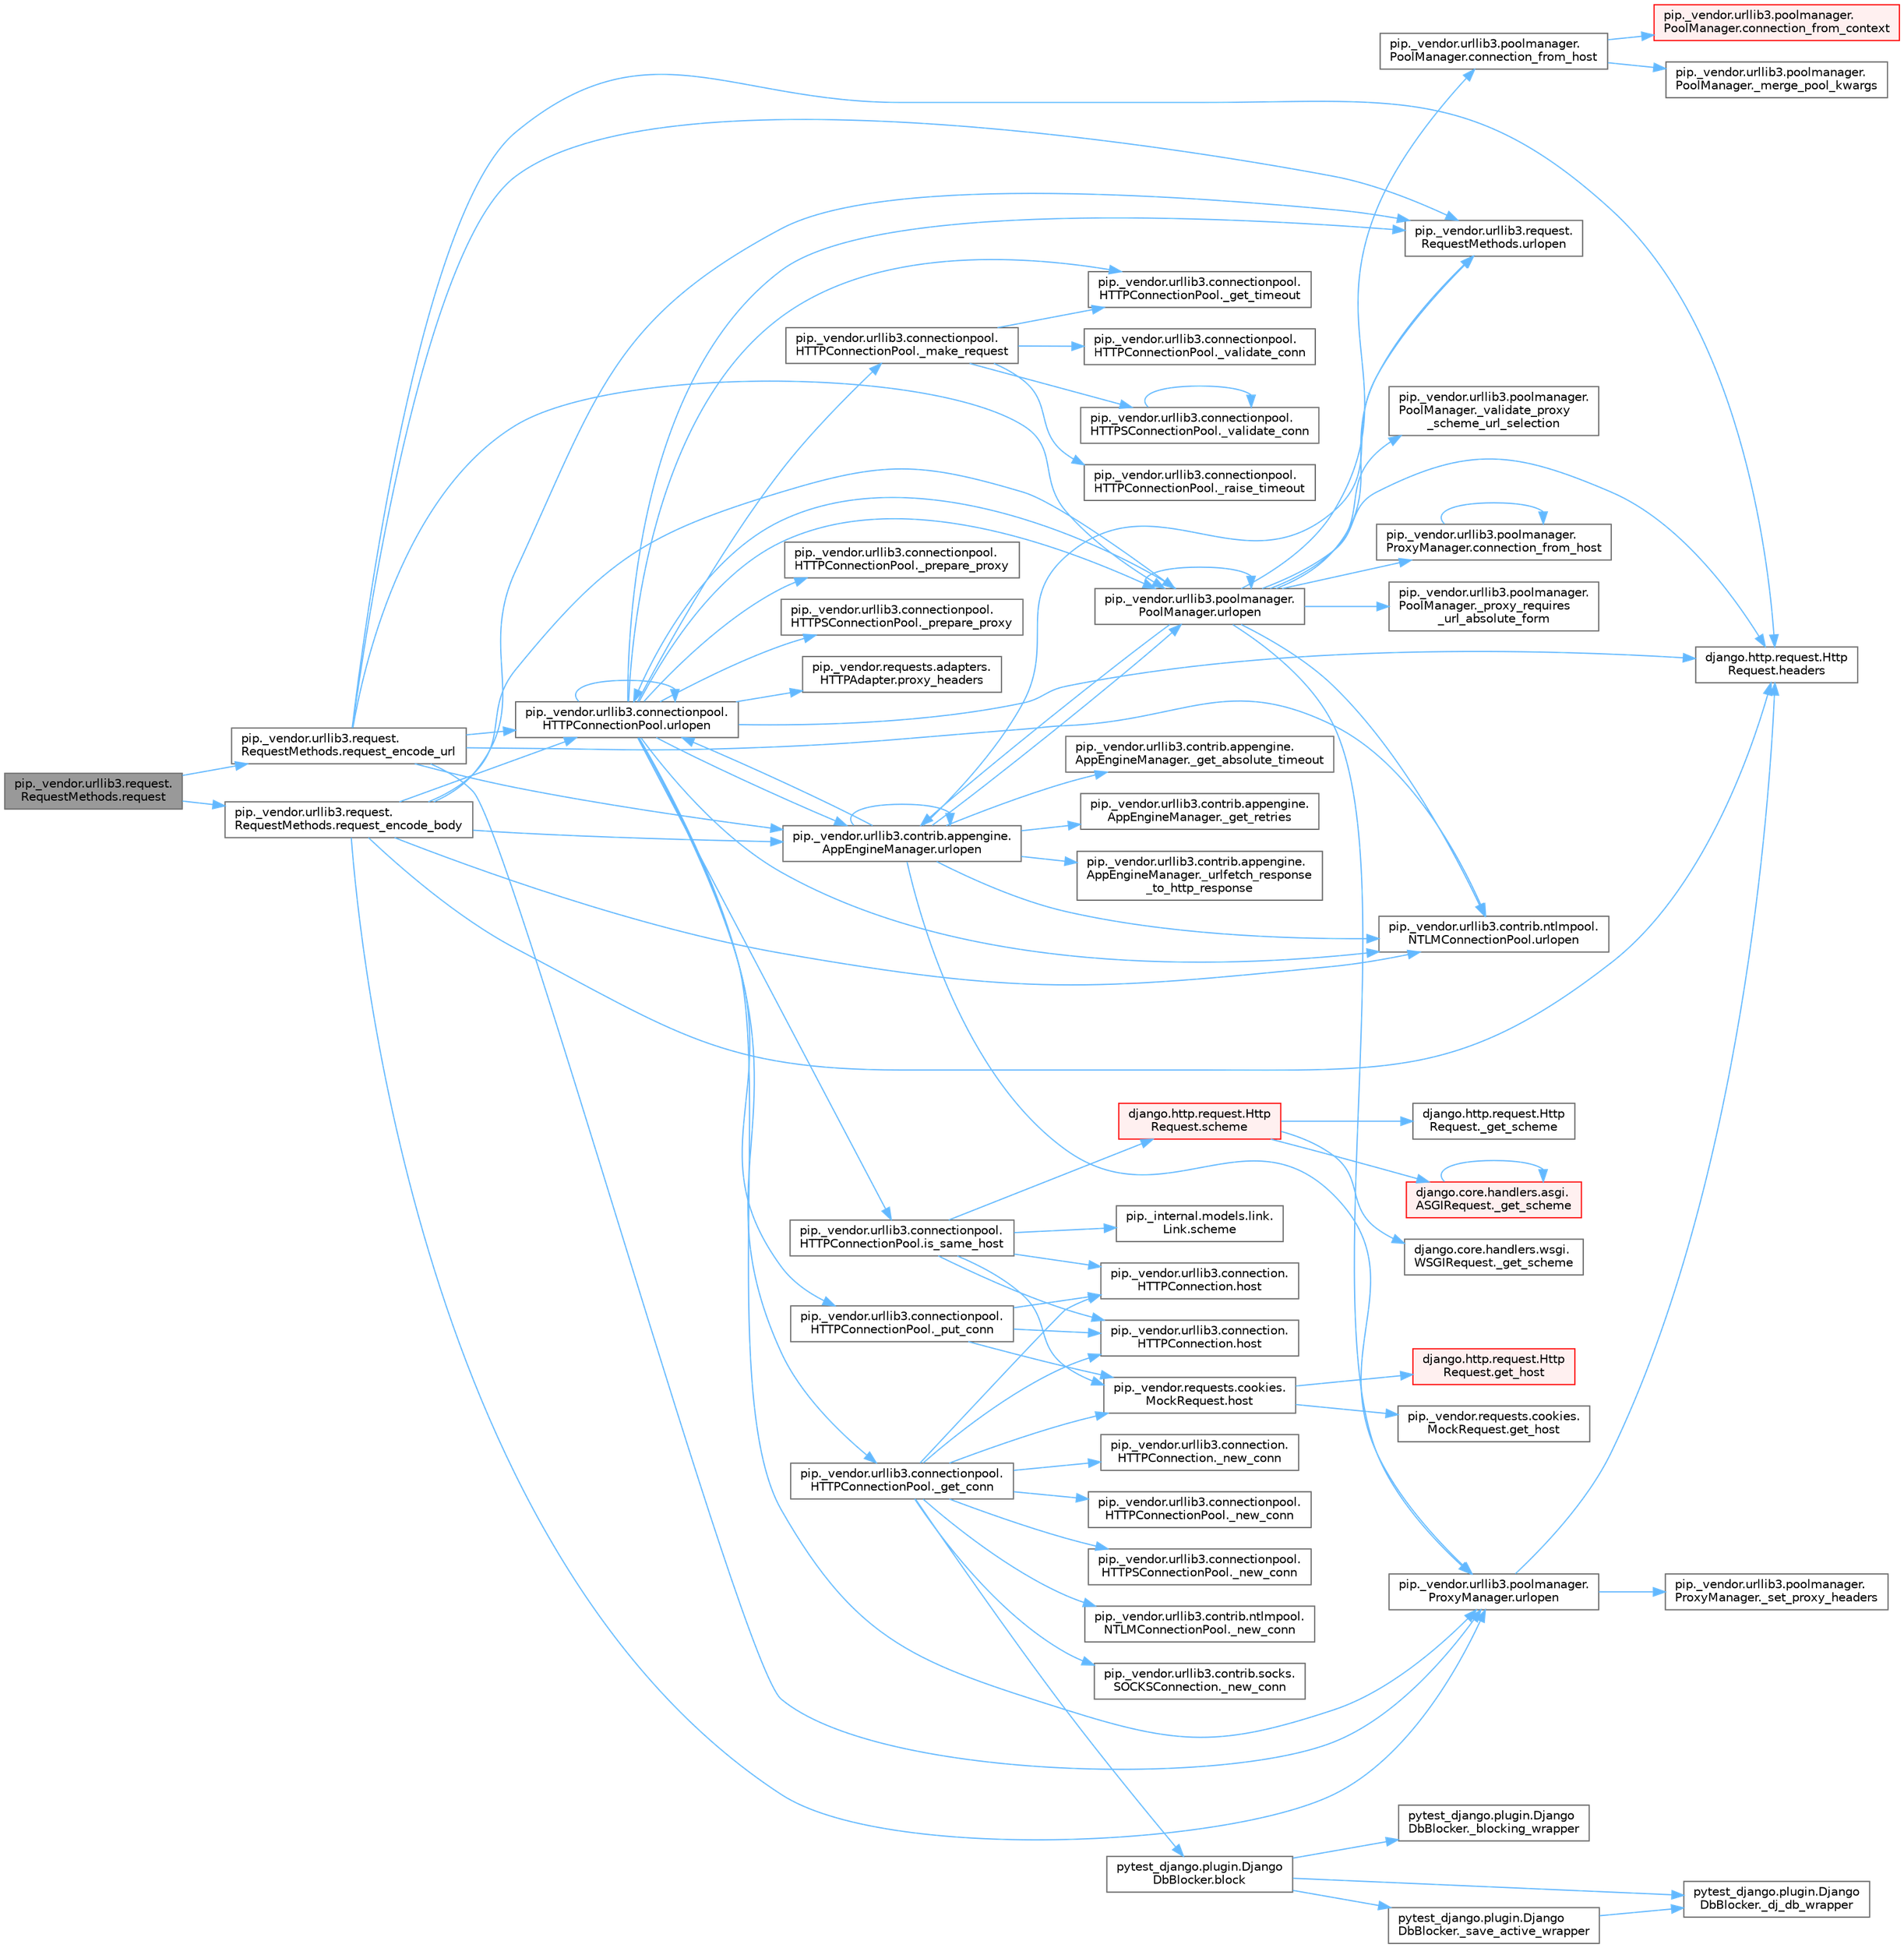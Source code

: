 digraph "pip._vendor.urllib3.request.RequestMethods.request"
{
 // LATEX_PDF_SIZE
  bgcolor="transparent";
  edge [fontname=Helvetica,fontsize=10,labelfontname=Helvetica,labelfontsize=10];
  node [fontname=Helvetica,fontsize=10,shape=box,height=0.2,width=0.4];
  rankdir="LR";
  Node1 [id="Node000001",label="pip._vendor.urllib3.request.\lRequestMethods.request",height=0.2,width=0.4,color="gray40", fillcolor="grey60", style="filled", fontcolor="black",tooltip=" "];
  Node1 -> Node2 [id="edge1_Node000001_Node000002",color="steelblue1",style="solid",tooltip=" "];
  Node2 [id="Node000002",label="pip._vendor.urllib3.request.\lRequestMethods.request_encode_body",height=0.2,width=0.4,color="grey40", fillcolor="white", style="filled",URL="$classpip_1_1__vendor_1_1urllib3_1_1request_1_1_request_methods.html#a2c8e6a574936ea1059cda06ae71793fc",tooltip=" "];
  Node2 -> Node3 [id="edge2_Node000002_Node000003",color="steelblue1",style="solid",tooltip=" "];
  Node3 [id="Node000003",label="django.http.request.Http\lRequest.headers",height=0.2,width=0.4,color="grey40", fillcolor="white", style="filled",URL="$classdjango_1_1http_1_1request_1_1_http_request.html#a757d86c06e163aa94180817723ce1b9c",tooltip=" "];
  Node2 -> Node4 [id="edge3_Node000002_Node000004",color="steelblue1",style="solid",tooltip=" "];
  Node4 [id="Node000004",label="pip._vendor.urllib3.connectionpool.\lHTTPConnectionPool.urlopen",height=0.2,width=0.4,color="grey40", fillcolor="white", style="filled",URL="$classpip_1_1__vendor_1_1urllib3_1_1connectionpool_1_1_h_t_t_p_connection_pool.html#ae35894f81da52ce45fa069cb5e1623c6",tooltip=" "];
  Node4 -> Node5 [id="edge4_Node000004_Node000005",color="steelblue1",style="solid",tooltip=" "];
  Node5 [id="Node000005",label="pip._vendor.urllib3.connectionpool.\lHTTPConnectionPool._get_conn",height=0.2,width=0.4,color="grey40", fillcolor="white", style="filled",URL="$classpip_1_1__vendor_1_1urllib3_1_1connectionpool_1_1_h_t_t_p_connection_pool.html#a9e54ab388e1655911664b7d0424aaa38",tooltip=" "];
  Node5 -> Node6 [id="edge5_Node000005_Node000006",color="steelblue1",style="solid",tooltip=" "];
  Node6 [id="Node000006",label="pip._vendor.urllib3.connection.\lHTTPConnection._new_conn",height=0.2,width=0.4,color="grey40", fillcolor="white", style="filled",URL="$classpip_1_1__vendor_1_1urllib3_1_1connection_1_1_h_t_t_p_connection.html#acbf63e6d5b010b3af4c4e87b1c141c54",tooltip=" "];
  Node5 -> Node7 [id="edge6_Node000005_Node000007",color="steelblue1",style="solid",tooltip=" "];
  Node7 [id="Node000007",label="pip._vendor.urllib3.connectionpool.\lHTTPConnectionPool._new_conn",height=0.2,width=0.4,color="grey40", fillcolor="white", style="filled",URL="$classpip_1_1__vendor_1_1urllib3_1_1connectionpool_1_1_h_t_t_p_connection_pool.html#a8e1d1db4b8835a0f4a814b2d17dd3385",tooltip=" "];
  Node5 -> Node8 [id="edge7_Node000005_Node000008",color="steelblue1",style="solid",tooltip=" "];
  Node8 [id="Node000008",label="pip._vendor.urllib3.connectionpool.\lHTTPSConnectionPool._new_conn",height=0.2,width=0.4,color="grey40", fillcolor="white", style="filled",URL="$classpip_1_1__vendor_1_1urllib3_1_1connectionpool_1_1_h_t_t_p_s_connection_pool.html#a18d4226a0916b0c022c02a0991ed85fa",tooltip=" "];
  Node5 -> Node9 [id="edge8_Node000005_Node000009",color="steelblue1",style="solid",tooltip=" "];
  Node9 [id="Node000009",label="pip._vendor.urllib3.contrib.ntlmpool.\lNTLMConnectionPool._new_conn",height=0.2,width=0.4,color="grey40", fillcolor="white", style="filled",URL="$classpip_1_1__vendor_1_1urllib3_1_1contrib_1_1ntlmpool_1_1_n_t_l_m_connection_pool.html#af188e32347dff664d569f8284cdd18c3",tooltip=" "];
  Node5 -> Node10 [id="edge9_Node000005_Node000010",color="steelblue1",style="solid",tooltip=" "];
  Node10 [id="Node000010",label="pip._vendor.urllib3.contrib.socks.\lSOCKSConnection._new_conn",height=0.2,width=0.4,color="grey40", fillcolor="white", style="filled",URL="$classpip_1_1__vendor_1_1urllib3_1_1contrib_1_1socks_1_1_s_o_c_k_s_connection.html#aa0424ca991441629214eccfada905be6",tooltip=" "];
  Node5 -> Node11 [id="edge10_Node000005_Node000011",color="steelblue1",style="solid",tooltip=" "];
  Node11 [id="Node000011",label="pytest_django.plugin.Django\lDbBlocker.block",height=0.2,width=0.4,color="grey40", fillcolor="white", style="filled",URL="$classpytest__django_1_1plugin_1_1_django_db_blocker.html#a3a81d35524691da48cf148fad4ca7859",tooltip=" "];
  Node11 -> Node12 [id="edge11_Node000011_Node000012",color="steelblue1",style="solid",tooltip=" "];
  Node12 [id="Node000012",label="pytest_django.plugin.Django\lDbBlocker._blocking_wrapper",height=0.2,width=0.4,color="grey40", fillcolor="white", style="filled",URL="$classpytest__django_1_1plugin_1_1_django_db_blocker.html#ae66aedfcfff5b6aaefae0a24cb972bda",tooltip=" "];
  Node11 -> Node13 [id="edge12_Node000011_Node000013",color="steelblue1",style="solid",tooltip=" "];
  Node13 [id="Node000013",label="pytest_django.plugin.Django\lDbBlocker._dj_db_wrapper",height=0.2,width=0.4,color="grey40", fillcolor="white", style="filled",URL="$classpytest__django_1_1plugin_1_1_django_db_blocker.html#aa10beaf54035109289714199ecf5fa87",tooltip=" "];
  Node11 -> Node14 [id="edge13_Node000011_Node000014",color="steelblue1",style="solid",tooltip=" "];
  Node14 [id="Node000014",label="pytest_django.plugin.Django\lDbBlocker._save_active_wrapper",height=0.2,width=0.4,color="grey40", fillcolor="white", style="filled",URL="$classpytest__django_1_1plugin_1_1_django_db_blocker.html#ac158a0dd4f9d239367387558949db121",tooltip=" "];
  Node14 -> Node13 [id="edge14_Node000014_Node000013",color="steelblue1",style="solid",tooltip=" "];
  Node5 -> Node15 [id="edge15_Node000005_Node000015",color="steelblue1",style="solid",tooltip=" "];
  Node15 [id="Node000015",label="pip._vendor.requests.cookies.\lMockRequest.host",height=0.2,width=0.4,color="grey40", fillcolor="white", style="filled",URL="$classpip_1_1__vendor_1_1requests_1_1cookies_1_1_mock_request.html#a4dde5bbc200e103c71177f84676767a1",tooltip=" "];
  Node15 -> Node16 [id="edge16_Node000015_Node000016",color="steelblue1",style="solid",tooltip=" "];
  Node16 [id="Node000016",label="django.http.request.Http\lRequest.get_host",height=0.2,width=0.4,color="red", fillcolor="#FFF0F0", style="filled",URL="$classdjango_1_1http_1_1request_1_1_http_request.html#a24ec01aa893820b82d0387c09832d97e",tooltip=" "];
  Node15 -> Node31 [id="edge17_Node000015_Node000031",color="steelblue1",style="solid",tooltip=" "];
  Node31 [id="Node000031",label="pip._vendor.requests.cookies.\lMockRequest.get_host",height=0.2,width=0.4,color="grey40", fillcolor="white", style="filled",URL="$classpip_1_1__vendor_1_1requests_1_1cookies_1_1_mock_request.html#aee94311b32ee9c2fccac9b6c992ee4bf",tooltip=" "];
  Node5 -> Node32 [id="edge18_Node000005_Node000032",color="steelblue1",style="solid",tooltip=" "];
  Node32 [id="Node000032",label="pip._vendor.urllib3.connection.\lHTTPConnection.host",height=0.2,width=0.4,color="grey40", fillcolor="white", style="filled",URL="$classpip_1_1__vendor_1_1urllib3_1_1connection_1_1_h_t_t_p_connection.html#a6caecd6a3890f1badc6f4977790ca8f1",tooltip=" "];
  Node5 -> Node33 [id="edge19_Node000005_Node000033",color="steelblue1",style="solid",tooltip=" "];
  Node33 [id="Node000033",label="pip._vendor.urllib3.connection.\lHTTPConnection.host",height=0.2,width=0.4,color="grey40", fillcolor="white", style="filled",URL="$classpip_1_1__vendor_1_1urllib3_1_1connection_1_1_h_t_t_p_connection.html#a0e5a44f485e3c86c9691adcabfed0d71",tooltip=" "];
  Node4 -> Node34 [id="edge20_Node000004_Node000034",color="steelblue1",style="solid",tooltip=" "];
  Node34 [id="Node000034",label="pip._vendor.urllib3.connectionpool.\lHTTPConnectionPool._get_timeout",height=0.2,width=0.4,color="grey40", fillcolor="white", style="filled",URL="$classpip_1_1__vendor_1_1urllib3_1_1connectionpool_1_1_h_t_t_p_connection_pool.html#aba76ba0417c65d1b50296ab226534bef",tooltip=" "];
  Node4 -> Node35 [id="edge21_Node000004_Node000035",color="steelblue1",style="solid",tooltip=" "];
  Node35 [id="Node000035",label="pip._vendor.urllib3.connectionpool.\lHTTPConnectionPool._make_request",height=0.2,width=0.4,color="grey40", fillcolor="white", style="filled",URL="$classpip_1_1__vendor_1_1urllib3_1_1connectionpool_1_1_h_t_t_p_connection_pool.html#a302fdf2c2561bdad760fd26dfa1cfa1f",tooltip=" "];
  Node35 -> Node34 [id="edge22_Node000035_Node000034",color="steelblue1",style="solid",tooltip=" "];
  Node35 -> Node36 [id="edge23_Node000035_Node000036",color="steelblue1",style="solid",tooltip=" "];
  Node36 [id="Node000036",label="pip._vendor.urllib3.connectionpool.\lHTTPConnectionPool._raise_timeout",height=0.2,width=0.4,color="grey40", fillcolor="white", style="filled",URL="$classpip_1_1__vendor_1_1urllib3_1_1connectionpool_1_1_h_t_t_p_connection_pool.html#a93caaae51f197bb8beca3ce9c26a108f",tooltip=" "];
  Node35 -> Node37 [id="edge24_Node000035_Node000037",color="steelblue1",style="solid",tooltip=" "];
  Node37 [id="Node000037",label="pip._vendor.urllib3.connectionpool.\lHTTPConnectionPool._validate_conn",height=0.2,width=0.4,color="grey40", fillcolor="white", style="filled",URL="$classpip_1_1__vendor_1_1urllib3_1_1connectionpool_1_1_h_t_t_p_connection_pool.html#afd7c9d73befe84cba73177a8850224d5",tooltip=" "];
  Node35 -> Node38 [id="edge25_Node000035_Node000038",color="steelblue1",style="solid",tooltip=" "];
  Node38 [id="Node000038",label="pip._vendor.urllib3.connectionpool.\lHTTPSConnectionPool._validate_conn",height=0.2,width=0.4,color="grey40", fillcolor="white", style="filled",URL="$classpip_1_1__vendor_1_1urllib3_1_1connectionpool_1_1_h_t_t_p_s_connection_pool.html#a69659a846adae5b653caefee54a5a7b3",tooltip=" "];
  Node38 -> Node38 [id="edge26_Node000038_Node000038",color="steelblue1",style="solid",tooltip=" "];
  Node4 -> Node39 [id="edge27_Node000004_Node000039",color="steelblue1",style="solid",tooltip=" "];
  Node39 [id="Node000039",label="pip._vendor.urllib3.connectionpool.\lHTTPConnectionPool._prepare_proxy",height=0.2,width=0.4,color="grey40", fillcolor="white", style="filled",URL="$classpip_1_1__vendor_1_1urllib3_1_1connectionpool_1_1_h_t_t_p_connection_pool.html#a9cf7c211d15e959c63f208b1cac3bc4c",tooltip=" "];
  Node4 -> Node40 [id="edge28_Node000004_Node000040",color="steelblue1",style="solid",tooltip=" "];
  Node40 [id="Node000040",label="pip._vendor.urllib3.connectionpool.\lHTTPSConnectionPool._prepare_proxy",height=0.2,width=0.4,color="grey40", fillcolor="white", style="filled",URL="$classpip_1_1__vendor_1_1urllib3_1_1connectionpool_1_1_h_t_t_p_s_connection_pool.html#a8ae5c85802b313b0779c8171ef5edde5",tooltip=" "];
  Node4 -> Node41 [id="edge29_Node000004_Node000041",color="steelblue1",style="solid",tooltip=" "];
  Node41 [id="Node000041",label="pip._vendor.urllib3.connectionpool.\lHTTPConnectionPool._put_conn",height=0.2,width=0.4,color="grey40", fillcolor="white", style="filled",URL="$classpip_1_1__vendor_1_1urllib3_1_1connectionpool_1_1_h_t_t_p_connection_pool.html#ad54913eb43d0bfce9d51602670aa4cd9",tooltip=" "];
  Node41 -> Node15 [id="edge30_Node000041_Node000015",color="steelblue1",style="solid",tooltip=" "];
  Node41 -> Node32 [id="edge31_Node000041_Node000032",color="steelblue1",style="solid",tooltip=" "];
  Node41 -> Node33 [id="edge32_Node000041_Node000033",color="steelblue1",style="solid",tooltip=" "];
  Node4 -> Node3 [id="edge33_Node000004_Node000003",color="steelblue1",style="solid",tooltip=" "];
  Node4 -> Node42 [id="edge34_Node000004_Node000042",color="steelblue1",style="solid",tooltip=" "];
  Node42 [id="Node000042",label="pip._vendor.urllib3.connectionpool.\lHTTPConnectionPool.is_same_host",height=0.2,width=0.4,color="grey40", fillcolor="white", style="filled",URL="$classpip_1_1__vendor_1_1urllib3_1_1connectionpool_1_1_h_t_t_p_connection_pool.html#a6776ab37efc3224608f1ab48d4df8209",tooltip=" "];
  Node42 -> Node15 [id="edge35_Node000042_Node000015",color="steelblue1",style="solid",tooltip=" "];
  Node42 -> Node32 [id="edge36_Node000042_Node000032",color="steelblue1",style="solid",tooltip=" "];
  Node42 -> Node33 [id="edge37_Node000042_Node000033",color="steelblue1",style="solid",tooltip=" "];
  Node42 -> Node20 [id="edge38_Node000042_Node000020",color="steelblue1",style="solid",tooltip=" "];
  Node20 [id="Node000020",label="django.http.request.Http\lRequest.scheme",height=0.2,width=0.4,color="red", fillcolor="#FFF0F0", style="filled",URL="$classdjango_1_1http_1_1request_1_1_http_request.html#a310351c62fabcc0ae84b2adf024ebe2a",tooltip=" "];
  Node20 -> Node21 [id="edge39_Node000020_Node000021",color="steelblue1",style="solid",tooltip=" "];
  Node21 [id="Node000021",label="django.core.handlers.asgi.\lASGIRequest._get_scheme",height=0.2,width=0.4,color="red", fillcolor="#FFF0F0", style="filled",URL="$classdjango_1_1core_1_1handlers_1_1asgi_1_1_a_s_g_i_request.html#ad35cf1281b6acc53ed620caf924ee919",tooltip=" "];
  Node21 -> Node21 [id="edge40_Node000021_Node000021",color="steelblue1",style="solid",tooltip=" "];
  Node20 -> Node27 [id="edge41_Node000020_Node000027",color="steelblue1",style="solid",tooltip=" "];
  Node27 [id="Node000027",label="django.core.handlers.wsgi.\lWSGIRequest._get_scheme",height=0.2,width=0.4,color="grey40", fillcolor="white", style="filled",URL="$classdjango_1_1core_1_1handlers_1_1wsgi_1_1_w_s_g_i_request.html#a7ed15bfcc5b849dff1cb1d523c88357e",tooltip=" "];
  Node20 -> Node28 [id="edge42_Node000020_Node000028",color="steelblue1",style="solid",tooltip=" "];
  Node28 [id="Node000028",label="django.http.request.Http\lRequest._get_scheme",height=0.2,width=0.4,color="grey40", fillcolor="white", style="filled",URL="$classdjango_1_1http_1_1request_1_1_http_request.html#a5d4a545f4035f64b59bdde25b491ef3c",tooltip=" "];
  Node42 -> Node30 [id="edge43_Node000042_Node000030",color="steelblue1",style="solid",tooltip=" "];
  Node30 [id="Node000030",label="pip._internal.models.link.\lLink.scheme",height=0.2,width=0.4,color="grey40", fillcolor="white", style="filled",URL="$classpip_1_1__internal_1_1models_1_1link_1_1_link.html#a0086cb599d01ffeffa03c0c35ab85a42",tooltip=" "];
  Node4 -> Node43 [id="edge44_Node000004_Node000043",color="steelblue1",style="solid",tooltip=" "];
  Node43 [id="Node000043",label="pip._vendor.requests.adapters.\lHTTPAdapter.proxy_headers",height=0.2,width=0.4,color="grey40", fillcolor="white", style="filled",URL="$classpip_1_1__vendor_1_1requests_1_1adapters_1_1_h_t_t_p_adapter.html#a1dcd305e5dbdbbe34a3ab4eeb559645f",tooltip=" "];
  Node4 -> Node4 [id="edge45_Node000004_Node000004",color="steelblue1",style="solid",tooltip=" "];
  Node4 -> Node44 [id="edge46_Node000004_Node000044",color="steelblue1",style="solid",tooltip=" "];
  Node44 [id="Node000044",label="pip._vendor.urllib3.contrib.appengine.\lAppEngineManager.urlopen",height=0.2,width=0.4,color="grey40", fillcolor="white", style="filled",URL="$classpip_1_1__vendor_1_1urllib3_1_1contrib_1_1appengine_1_1_app_engine_manager.html#a7b6f1d3b2aba947ba6c46d2bbe129d3a",tooltip=" "];
  Node44 -> Node45 [id="edge47_Node000044_Node000045",color="steelblue1",style="solid",tooltip=" "];
  Node45 [id="Node000045",label="pip._vendor.urllib3.contrib.appengine.\lAppEngineManager._get_absolute_timeout",height=0.2,width=0.4,color="grey40", fillcolor="white", style="filled",URL="$classpip_1_1__vendor_1_1urllib3_1_1contrib_1_1appengine_1_1_app_engine_manager.html#a2bae3813140d51e0e4ed34ff2bb52222",tooltip=" "];
  Node44 -> Node46 [id="edge48_Node000044_Node000046",color="steelblue1",style="solid",tooltip=" "];
  Node46 [id="Node000046",label="pip._vendor.urllib3.contrib.appengine.\lAppEngineManager._get_retries",height=0.2,width=0.4,color="grey40", fillcolor="white", style="filled",URL="$classpip_1_1__vendor_1_1urllib3_1_1contrib_1_1appengine_1_1_app_engine_manager.html#a0f5f466951d749bf606a40e291127e6d",tooltip=" "];
  Node44 -> Node47 [id="edge49_Node000044_Node000047",color="steelblue1",style="solid",tooltip=" "];
  Node47 [id="Node000047",label="pip._vendor.urllib3.contrib.appengine.\lAppEngineManager._urlfetch_response\l_to_http_response",height=0.2,width=0.4,color="grey40", fillcolor="white", style="filled",URL="$classpip_1_1__vendor_1_1urllib3_1_1contrib_1_1appengine_1_1_app_engine_manager.html#ab62e81b300f263dfc2d9dacc5c517596",tooltip=" "];
  Node44 -> Node4 [id="edge50_Node000044_Node000004",color="steelblue1",style="solid",tooltip=" "];
  Node44 -> Node44 [id="edge51_Node000044_Node000044",color="steelblue1",style="solid",tooltip=" "];
  Node44 -> Node48 [id="edge52_Node000044_Node000048",color="steelblue1",style="solid",tooltip=" "];
  Node48 [id="Node000048",label="pip._vendor.urllib3.contrib.ntlmpool.\lNTLMConnectionPool.urlopen",height=0.2,width=0.4,color="grey40", fillcolor="white", style="filled",URL="$classpip_1_1__vendor_1_1urllib3_1_1contrib_1_1ntlmpool_1_1_n_t_l_m_connection_pool.html#a4e07ae213fb8d0141b3bc675fe8e0c98",tooltip=" "];
  Node44 -> Node49 [id="edge53_Node000044_Node000049",color="steelblue1",style="solid",tooltip=" "];
  Node49 [id="Node000049",label="pip._vendor.urllib3.poolmanager.\lPoolManager.urlopen",height=0.2,width=0.4,color="grey40", fillcolor="white", style="filled",URL="$classpip_1_1__vendor_1_1urllib3_1_1poolmanager_1_1_pool_manager.html#aef459d925edd0cadb3345527e8a35775",tooltip=" "];
  Node49 -> Node50 [id="edge54_Node000049_Node000050",color="steelblue1",style="solid",tooltip=" "];
  Node50 [id="Node000050",label="pip._vendor.urllib3.poolmanager.\lPoolManager._proxy_requires\l_url_absolute_form",height=0.2,width=0.4,color="grey40", fillcolor="white", style="filled",URL="$classpip_1_1__vendor_1_1urllib3_1_1poolmanager_1_1_pool_manager.html#a0b74e0d8b2e1943c40c594b2fdaf2070",tooltip=" "];
  Node49 -> Node51 [id="edge55_Node000049_Node000051",color="steelblue1",style="solid",tooltip=" "];
  Node51 [id="Node000051",label="pip._vendor.urllib3.poolmanager.\lPoolManager._validate_proxy\l_scheme_url_selection",height=0.2,width=0.4,color="grey40", fillcolor="white", style="filled",URL="$classpip_1_1__vendor_1_1urllib3_1_1poolmanager_1_1_pool_manager.html#aa2db448de7172c11ffac46d0fecbf6f6",tooltip=" "];
  Node49 -> Node52 [id="edge56_Node000049_Node000052",color="steelblue1",style="solid",tooltip=" "];
  Node52 [id="Node000052",label="pip._vendor.urllib3.poolmanager.\lPoolManager.connection_from_host",height=0.2,width=0.4,color="grey40", fillcolor="white", style="filled",URL="$classpip_1_1__vendor_1_1urllib3_1_1poolmanager_1_1_pool_manager.html#ab2fa6f4f4a450c2791c71c89e9d78612",tooltip=" "];
  Node52 -> Node53 [id="edge57_Node000052_Node000053",color="steelblue1",style="solid",tooltip=" "];
  Node53 [id="Node000053",label="pip._vendor.urllib3.poolmanager.\lPoolManager._merge_pool_kwargs",height=0.2,width=0.4,color="grey40", fillcolor="white", style="filled",URL="$classpip_1_1__vendor_1_1urllib3_1_1poolmanager_1_1_pool_manager.html#a29c5270d3d711df18d40532b07dcdcac",tooltip=" "];
  Node52 -> Node54 [id="edge58_Node000052_Node000054",color="steelblue1",style="solid",tooltip=" "];
  Node54 [id="Node000054",label="pip._vendor.urllib3.poolmanager.\lPoolManager.connection_from_context",height=0.2,width=0.4,color="red", fillcolor="#FFF0F0", style="filled",URL="$classpip_1_1__vendor_1_1urllib3_1_1poolmanager_1_1_pool_manager.html#a0867c18bd99d5db5f039d8b45dd1a596",tooltip=" "];
  Node49 -> Node57 [id="edge59_Node000049_Node000057",color="steelblue1",style="solid",tooltip=" "];
  Node57 [id="Node000057",label="pip._vendor.urllib3.poolmanager.\lProxyManager.connection_from_host",height=0.2,width=0.4,color="grey40", fillcolor="white", style="filled",URL="$classpip_1_1__vendor_1_1urllib3_1_1poolmanager_1_1_proxy_manager.html#a6ea480c8240b6836b1d7eb2d23f55db8",tooltip=" "];
  Node57 -> Node57 [id="edge60_Node000057_Node000057",color="steelblue1",style="solid",tooltip=" "];
  Node49 -> Node3 [id="edge61_Node000049_Node000003",color="steelblue1",style="solid",tooltip=" "];
  Node49 -> Node4 [id="edge62_Node000049_Node000004",color="steelblue1",style="solid",tooltip=" "];
  Node49 -> Node44 [id="edge63_Node000049_Node000044",color="steelblue1",style="solid",tooltip=" "];
  Node49 -> Node48 [id="edge64_Node000049_Node000048",color="steelblue1",style="solid",tooltip=" "];
  Node49 -> Node49 [id="edge65_Node000049_Node000049",color="steelblue1",style="solid",tooltip=" "];
  Node49 -> Node58 [id="edge66_Node000049_Node000058",color="steelblue1",style="solid",tooltip=" "];
  Node58 [id="Node000058",label="pip._vendor.urllib3.poolmanager.\lProxyManager.urlopen",height=0.2,width=0.4,color="grey40", fillcolor="white", style="filled",URL="$classpip_1_1__vendor_1_1urllib3_1_1poolmanager_1_1_proxy_manager.html#ae25cbd458f81cd493b5fa2c155d7ade0",tooltip=" "];
  Node58 -> Node59 [id="edge67_Node000058_Node000059",color="steelblue1",style="solid",tooltip=" "];
  Node59 [id="Node000059",label="pip._vendor.urllib3.poolmanager.\lProxyManager._set_proxy_headers",height=0.2,width=0.4,color="grey40", fillcolor="white", style="filled",URL="$classpip_1_1__vendor_1_1urllib3_1_1poolmanager_1_1_proxy_manager.html#af0985cf3dee722b3c78487ad6806dd7e",tooltip=" "];
  Node58 -> Node3 [id="edge68_Node000058_Node000003",color="steelblue1",style="solid",tooltip=" "];
  Node49 -> Node60 [id="edge69_Node000049_Node000060",color="steelblue1",style="solid",tooltip=" "];
  Node60 [id="Node000060",label="pip._vendor.urllib3.request.\lRequestMethods.urlopen",height=0.2,width=0.4,color="grey40", fillcolor="white", style="filled",URL="$classpip_1_1__vendor_1_1urllib3_1_1request_1_1_request_methods.html#a42d2ca8577e664d4b8b5ff3b9535745d",tooltip=" "];
  Node44 -> Node58 [id="edge70_Node000044_Node000058",color="steelblue1",style="solid",tooltip=" "];
  Node44 -> Node60 [id="edge71_Node000044_Node000060",color="steelblue1",style="solid",tooltip=" "];
  Node4 -> Node48 [id="edge72_Node000004_Node000048",color="steelblue1",style="solid",tooltip=" "];
  Node4 -> Node49 [id="edge73_Node000004_Node000049",color="steelblue1",style="solid",tooltip=" "];
  Node4 -> Node58 [id="edge74_Node000004_Node000058",color="steelblue1",style="solid",tooltip=" "];
  Node4 -> Node60 [id="edge75_Node000004_Node000060",color="steelblue1",style="solid",tooltip=" "];
  Node2 -> Node44 [id="edge76_Node000002_Node000044",color="steelblue1",style="solid",tooltip=" "];
  Node2 -> Node48 [id="edge77_Node000002_Node000048",color="steelblue1",style="solid",tooltip=" "];
  Node2 -> Node49 [id="edge78_Node000002_Node000049",color="steelblue1",style="solid",tooltip=" "];
  Node2 -> Node58 [id="edge79_Node000002_Node000058",color="steelblue1",style="solid",tooltip=" "];
  Node2 -> Node60 [id="edge80_Node000002_Node000060",color="steelblue1",style="solid",tooltip=" "];
  Node1 -> Node61 [id="edge81_Node000001_Node000061",color="steelblue1",style="solid",tooltip=" "];
  Node61 [id="Node000061",label="pip._vendor.urllib3.request.\lRequestMethods.request_encode_url",height=0.2,width=0.4,color="grey40", fillcolor="white", style="filled",URL="$classpip_1_1__vendor_1_1urllib3_1_1request_1_1_request_methods.html#a364d38202ff4ab728e7bad368e74a431",tooltip=" "];
  Node61 -> Node3 [id="edge82_Node000061_Node000003",color="steelblue1",style="solid",tooltip=" "];
  Node61 -> Node4 [id="edge83_Node000061_Node000004",color="steelblue1",style="solid",tooltip=" "];
  Node61 -> Node44 [id="edge84_Node000061_Node000044",color="steelblue1",style="solid",tooltip=" "];
  Node61 -> Node48 [id="edge85_Node000061_Node000048",color="steelblue1",style="solid",tooltip=" "];
  Node61 -> Node49 [id="edge86_Node000061_Node000049",color="steelblue1",style="solid",tooltip=" "];
  Node61 -> Node58 [id="edge87_Node000061_Node000058",color="steelblue1",style="solid",tooltip=" "];
  Node61 -> Node60 [id="edge88_Node000061_Node000060",color="steelblue1",style="solid",tooltip=" "];
}
